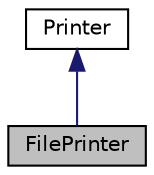 digraph "FilePrinter"
{
 // LATEX_PDF_SIZE
  edge [fontname="Helvetica",fontsize="10",labelfontname="Helvetica",labelfontsize="10"];
  node [fontname="Helvetica",fontsize="10",shape=record];
  Node1 [label="FilePrinter",height=0.2,width=0.4,color="black", fillcolor="grey75", style="filled", fontcolor="black",tooltip="File Printer."];
  Node2 -> Node1 [dir="back",color="midnightblue",fontsize="10",style="solid",fontname="Helvetica"];
  Node2 [label="Printer",height=0.2,width=0.4,color="black", fillcolor="white", style="filled",URL="$classarm__compute_1_1logging_1_1_printer.xhtml",tooltip="Base printer class to be inherited by other printer classes."];
}

